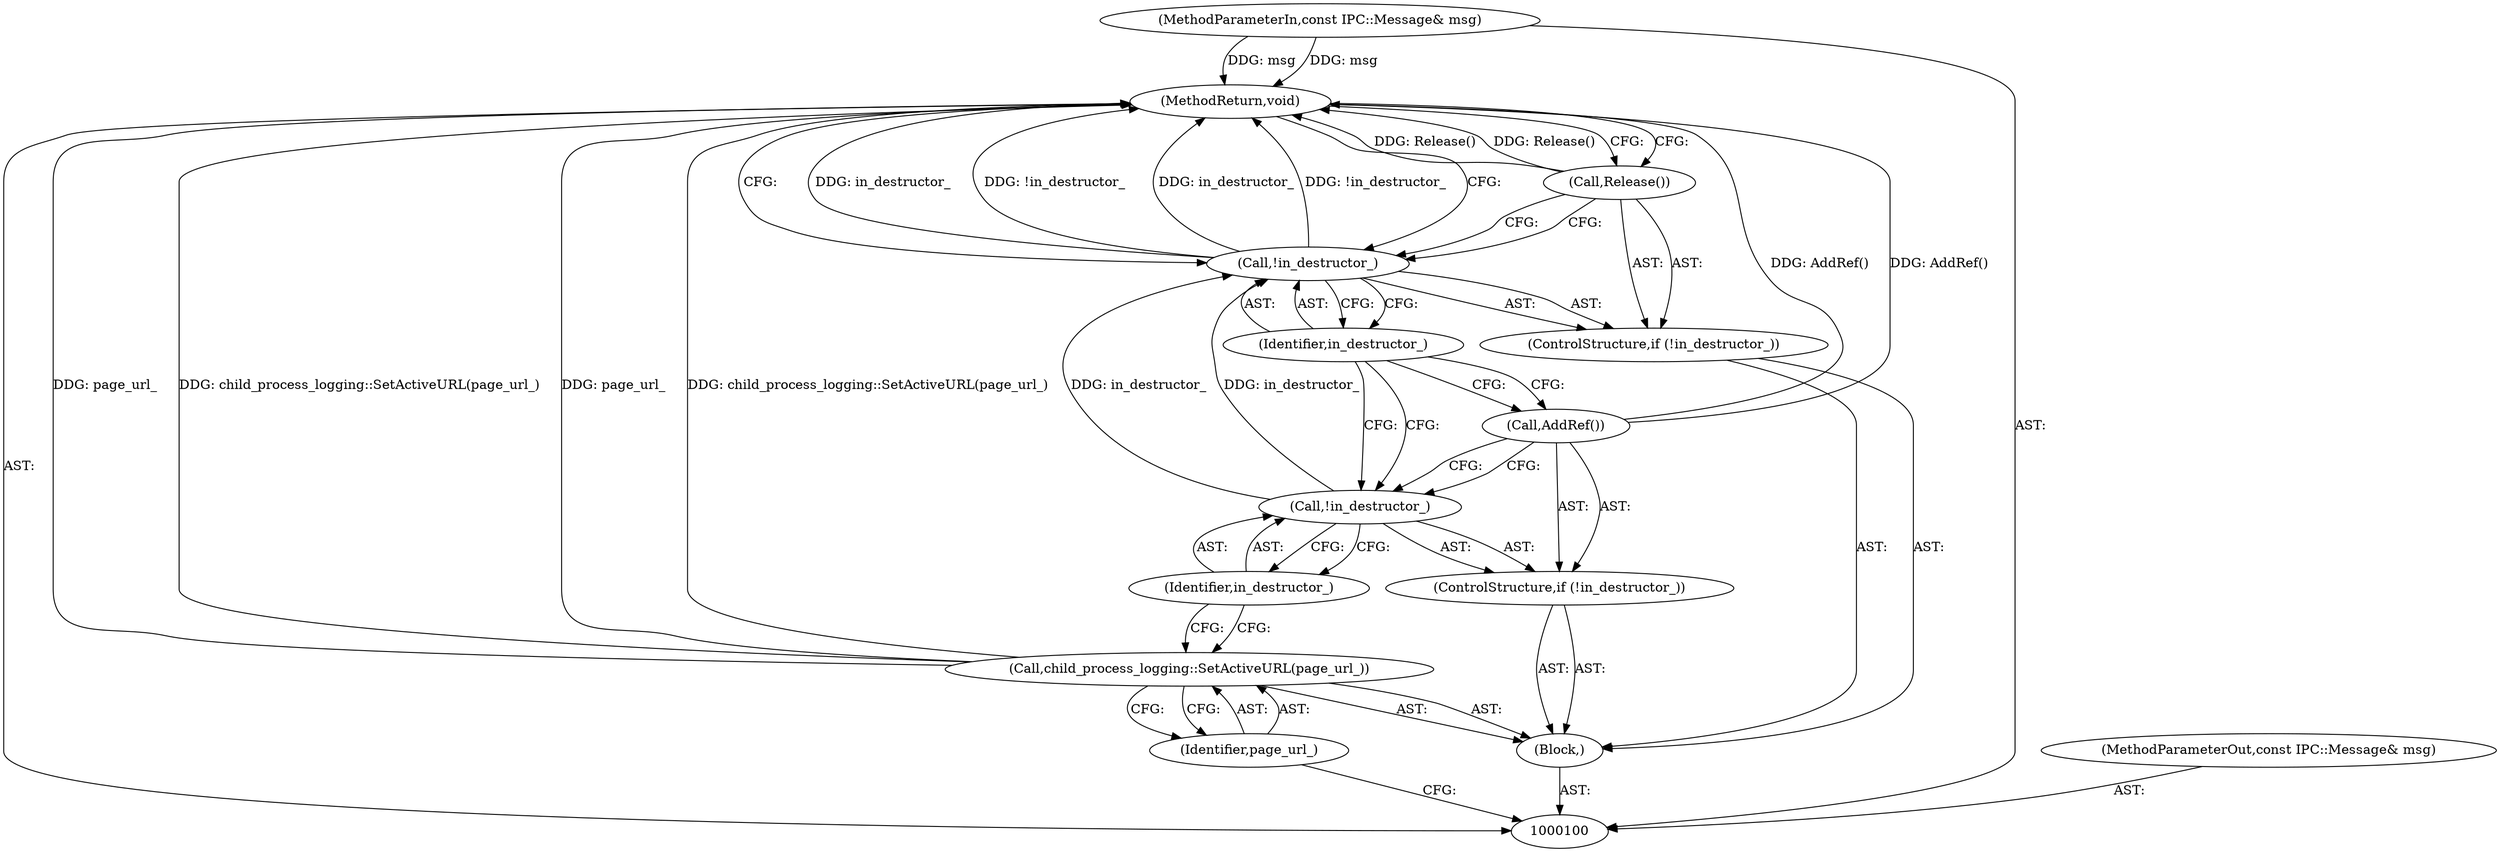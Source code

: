digraph "0_Chrome_ea3d1d84be3d6f97bf50e76511c9e26af6895533_2" {
"1000113" [label="(MethodReturn,void)"];
"1000101" [label="(MethodParameterIn,const IPC::Message& msg)"];
"1000132" [label="(MethodParameterOut,const IPC::Message& msg)"];
"1000102" [label="(Block,)"];
"1000103" [label="(Call,child_process_logging::SetActiveURL(page_url_))"];
"1000104" [label="(Identifier,page_url_)"];
"1000105" [label="(ControlStructure,if (!in_destructor_))"];
"1000106" [label="(Call,!in_destructor_)"];
"1000107" [label="(Identifier,in_destructor_)"];
"1000109" [label="(ControlStructure,if (!in_destructor_))"];
"1000110" [label="(Call,!in_destructor_)"];
"1000111" [label="(Identifier,in_destructor_)"];
"1000112" [label="(Call,Release())"];
"1000108" [label="(Call,AddRef())"];
"1000113" -> "1000100"  [label="AST: "];
"1000113" -> "1000112"  [label="CFG: "];
"1000113" -> "1000110"  [label="CFG: "];
"1000108" -> "1000113"  [label="DDG: AddRef()"];
"1000103" -> "1000113"  [label="DDG: page_url_"];
"1000103" -> "1000113"  [label="DDG: child_process_logging::SetActiveURL(page_url_)"];
"1000112" -> "1000113"  [label="DDG: Release()"];
"1000110" -> "1000113"  [label="DDG: in_destructor_"];
"1000110" -> "1000113"  [label="DDG: !in_destructor_"];
"1000101" -> "1000113"  [label="DDG: msg"];
"1000101" -> "1000100"  [label="AST: "];
"1000101" -> "1000113"  [label="DDG: msg"];
"1000132" -> "1000100"  [label="AST: "];
"1000102" -> "1000100"  [label="AST: "];
"1000103" -> "1000102"  [label="AST: "];
"1000105" -> "1000102"  [label="AST: "];
"1000109" -> "1000102"  [label="AST: "];
"1000103" -> "1000102"  [label="AST: "];
"1000103" -> "1000104"  [label="CFG: "];
"1000104" -> "1000103"  [label="AST: "];
"1000107" -> "1000103"  [label="CFG: "];
"1000103" -> "1000113"  [label="DDG: page_url_"];
"1000103" -> "1000113"  [label="DDG: child_process_logging::SetActiveURL(page_url_)"];
"1000104" -> "1000103"  [label="AST: "];
"1000104" -> "1000100"  [label="CFG: "];
"1000103" -> "1000104"  [label="CFG: "];
"1000105" -> "1000102"  [label="AST: "];
"1000106" -> "1000105"  [label="AST: "];
"1000108" -> "1000105"  [label="AST: "];
"1000106" -> "1000105"  [label="AST: "];
"1000106" -> "1000107"  [label="CFG: "];
"1000107" -> "1000106"  [label="AST: "];
"1000108" -> "1000106"  [label="CFG: "];
"1000111" -> "1000106"  [label="CFG: "];
"1000106" -> "1000110"  [label="DDG: in_destructor_"];
"1000107" -> "1000106"  [label="AST: "];
"1000107" -> "1000103"  [label="CFG: "];
"1000106" -> "1000107"  [label="CFG: "];
"1000109" -> "1000102"  [label="AST: "];
"1000110" -> "1000109"  [label="AST: "];
"1000112" -> "1000109"  [label="AST: "];
"1000110" -> "1000109"  [label="AST: "];
"1000110" -> "1000111"  [label="CFG: "];
"1000111" -> "1000110"  [label="AST: "];
"1000112" -> "1000110"  [label="CFG: "];
"1000113" -> "1000110"  [label="CFG: "];
"1000110" -> "1000113"  [label="DDG: in_destructor_"];
"1000110" -> "1000113"  [label="DDG: !in_destructor_"];
"1000106" -> "1000110"  [label="DDG: in_destructor_"];
"1000111" -> "1000110"  [label="AST: "];
"1000111" -> "1000108"  [label="CFG: "];
"1000111" -> "1000106"  [label="CFG: "];
"1000110" -> "1000111"  [label="CFG: "];
"1000112" -> "1000109"  [label="AST: "];
"1000112" -> "1000110"  [label="CFG: "];
"1000113" -> "1000112"  [label="CFG: "];
"1000112" -> "1000113"  [label="DDG: Release()"];
"1000108" -> "1000105"  [label="AST: "];
"1000108" -> "1000106"  [label="CFG: "];
"1000111" -> "1000108"  [label="CFG: "];
"1000108" -> "1000113"  [label="DDG: AddRef()"];
}
